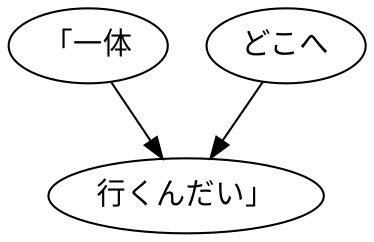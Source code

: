 digraph graph8331 {
	node0 [label="「一体"];
	node1 [label="どこへ"];
	node2 [label="行くんだい」"];
	node0 -> node2;
	node1 -> node2;
}
